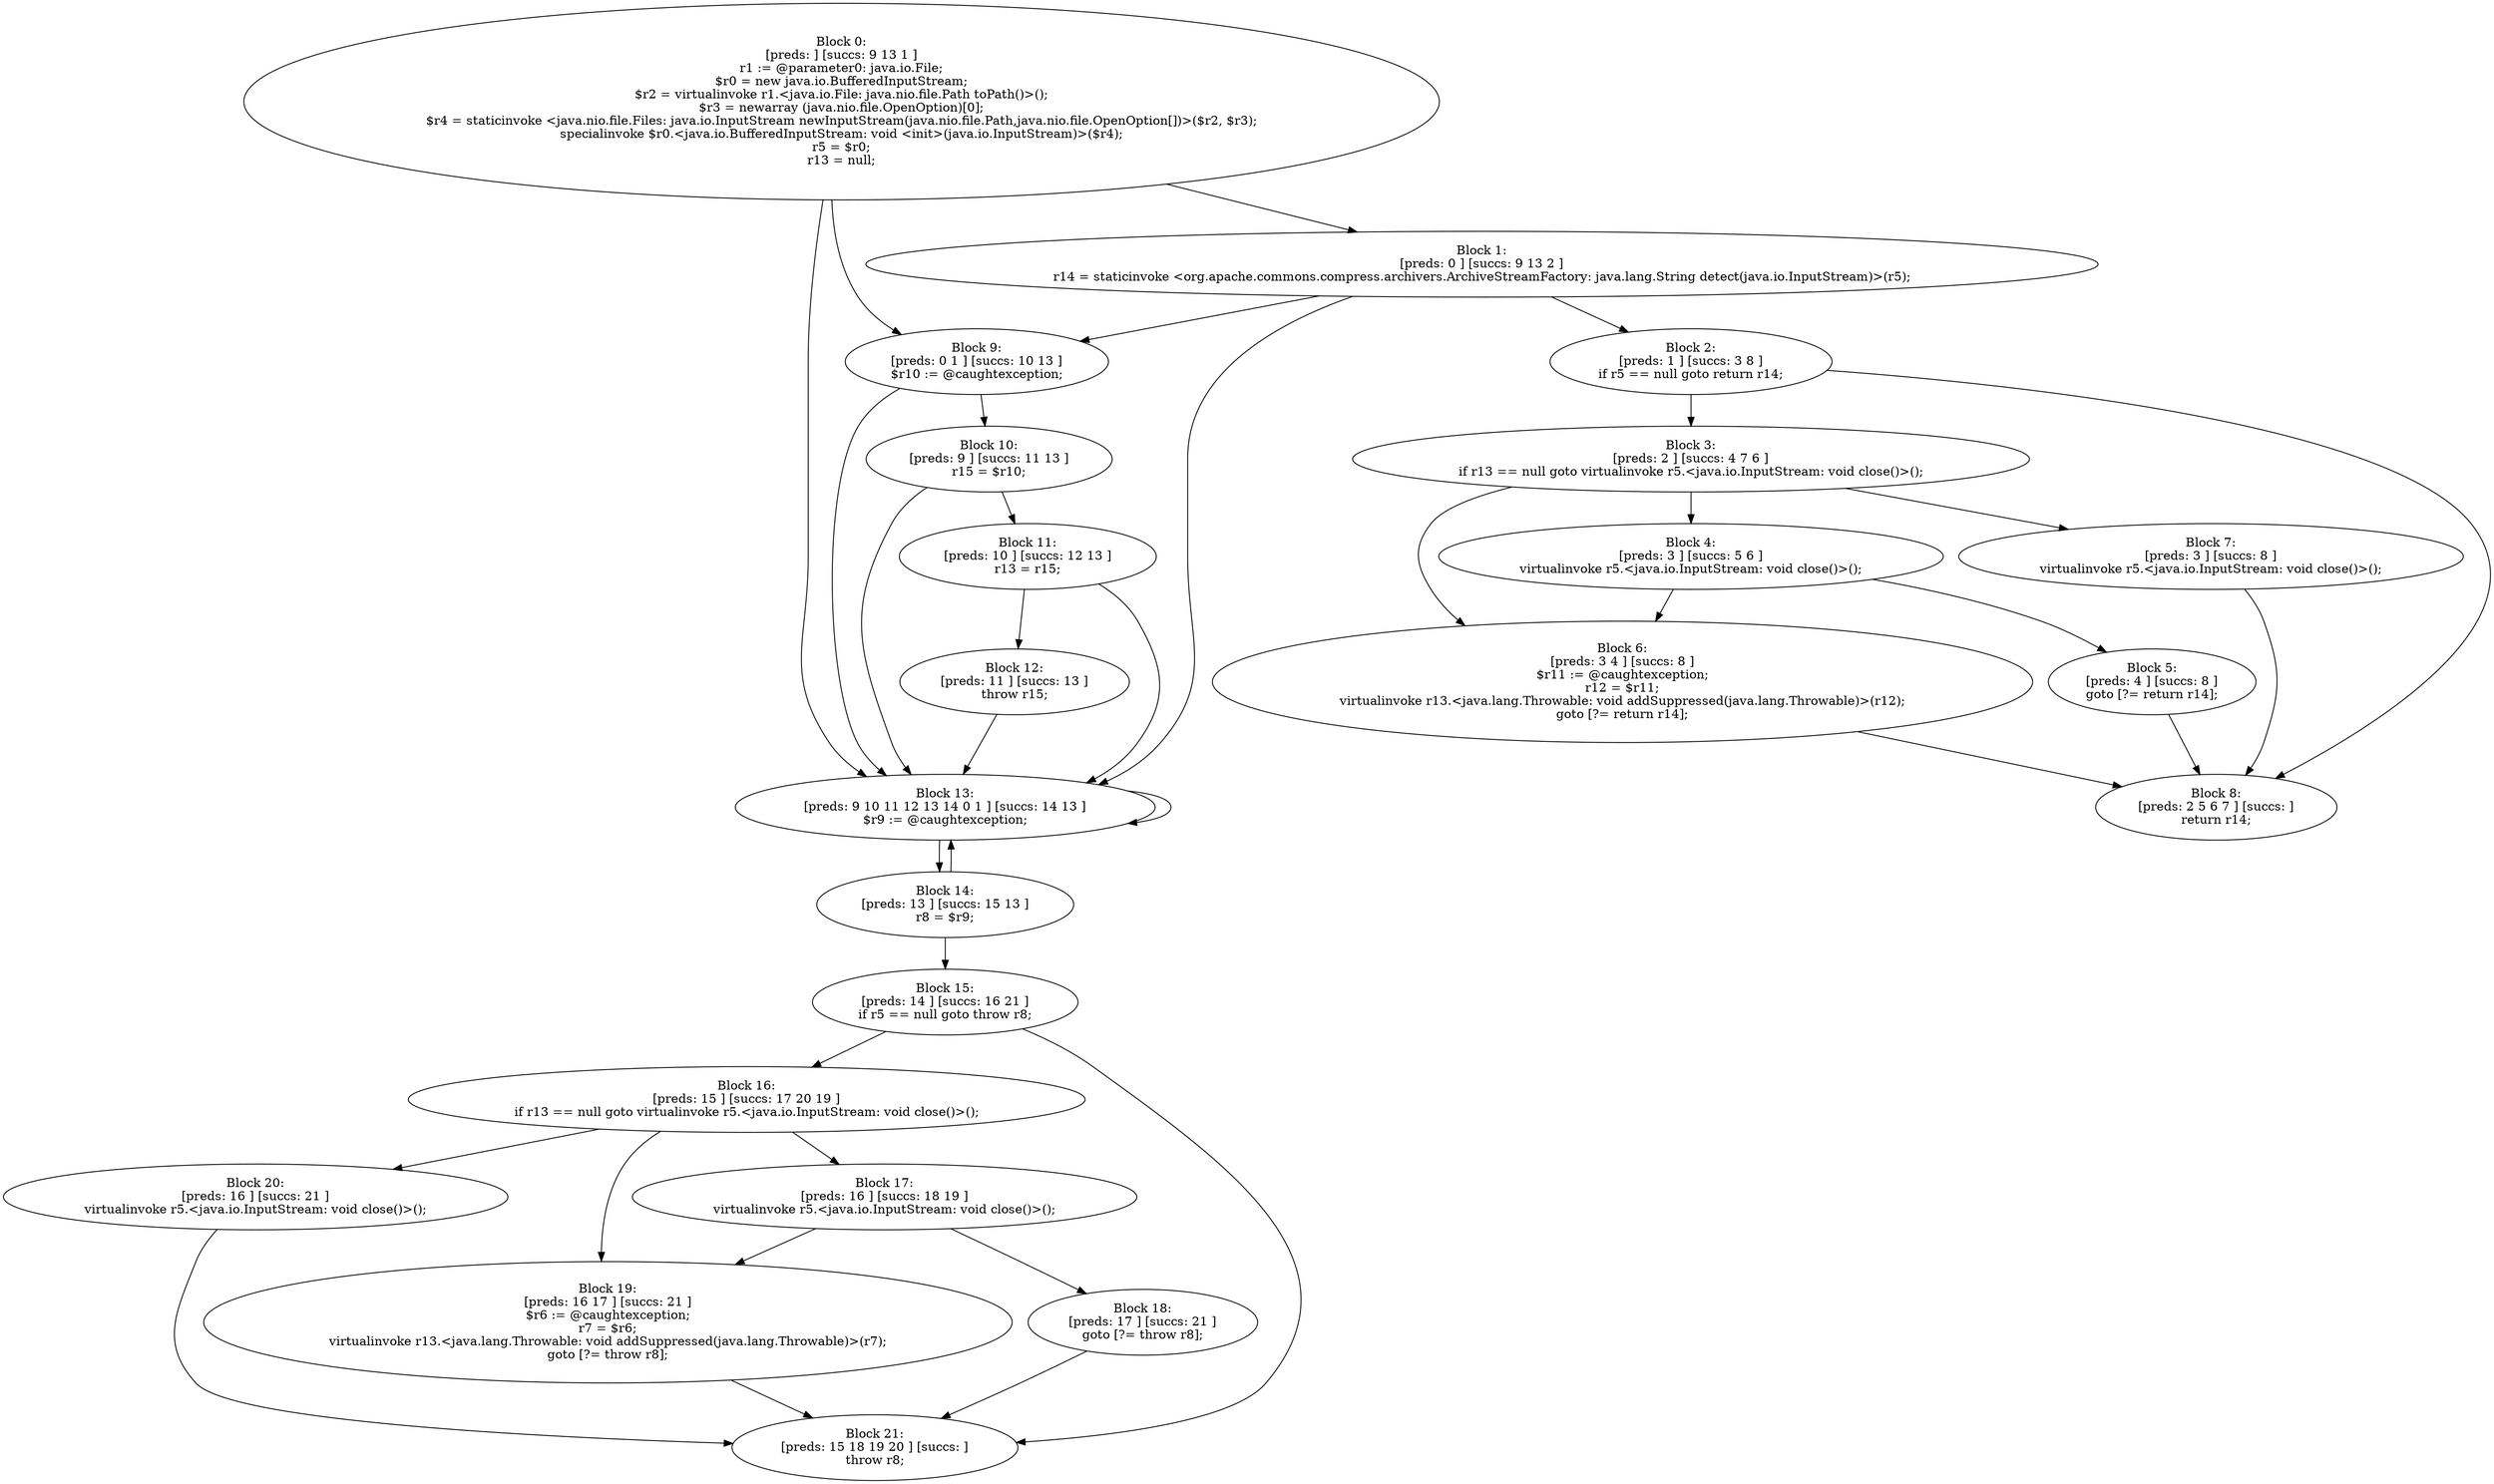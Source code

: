 digraph "unitGraph" {
    "Block 0:
[preds: ] [succs: 9 13 1 ]
r1 := @parameter0: java.io.File;
$r0 = new java.io.BufferedInputStream;
$r2 = virtualinvoke r1.<java.io.File: java.nio.file.Path toPath()>();
$r3 = newarray (java.nio.file.OpenOption)[0];
$r4 = staticinvoke <java.nio.file.Files: java.io.InputStream newInputStream(java.nio.file.Path,java.nio.file.OpenOption[])>($r2, $r3);
specialinvoke $r0.<java.io.BufferedInputStream: void <init>(java.io.InputStream)>($r4);
r5 = $r0;
r13 = null;
"
    "Block 1:
[preds: 0 ] [succs: 9 13 2 ]
r14 = staticinvoke <org.apache.commons.compress.archivers.ArchiveStreamFactory: java.lang.String detect(java.io.InputStream)>(r5);
"
    "Block 2:
[preds: 1 ] [succs: 3 8 ]
if r5 == null goto return r14;
"
    "Block 3:
[preds: 2 ] [succs: 4 7 6 ]
if r13 == null goto virtualinvoke r5.<java.io.InputStream: void close()>();
"
    "Block 4:
[preds: 3 ] [succs: 5 6 ]
virtualinvoke r5.<java.io.InputStream: void close()>();
"
    "Block 5:
[preds: 4 ] [succs: 8 ]
goto [?= return r14];
"
    "Block 6:
[preds: 3 4 ] [succs: 8 ]
$r11 := @caughtexception;
r12 = $r11;
virtualinvoke r13.<java.lang.Throwable: void addSuppressed(java.lang.Throwable)>(r12);
goto [?= return r14];
"
    "Block 7:
[preds: 3 ] [succs: 8 ]
virtualinvoke r5.<java.io.InputStream: void close()>();
"
    "Block 8:
[preds: 2 5 6 7 ] [succs: ]
return r14;
"
    "Block 9:
[preds: 0 1 ] [succs: 10 13 ]
$r10 := @caughtexception;
"
    "Block 10:
[preds: 9 ] [succs: 11 13 ]
r15 = $r10;
"
    "Block 11:
[preds: 10 ] [succs: 12 13 ]
r13 = r15;
"
    "Block 12:
[preds: 11 ] [succs: 13 ]
throw r15;
"
    "Block 13:
[preds: 9 10 11 12 13 14 0 1 ] [succs: 14 13 ]
$r9 := @caughtexception;
"
    "Block 14:
[preds: 13 ] [succs: 15 13 ]
r8 = $r9;
"
    "Block 15:
[preds: 14 ] [succs: 16 21 ]
if r5 == null goto throw r8;
"
    "Block 16:
[preds: 15 ] [succs: 17 20 19 ]
if r13 == null goto virtualinvoke r5.<java.io.InputStream: void close()>();
"
    "Block 17:
[preds: 16 ] [succs: 18 19 ]
virtualinvoke r5.<java.io.InputStream: void close()>();
"
    "Block 18:
[preds: 17 ] [succs: 21 ]
goto [?= throw r8];
"
    "Block 19:
[preds: 16 17 ] [succs: 21 ]
$r6 := @caughtexception;
r7 = $r6;
virtualinvoke r13.<java.lang.Throwable: void addSuppressed(java.lang.Throwable)>(r7);
goto [?= throw r8];
"
    "Block 20:
[preds: 16 ] [succs: 21 ]
virtualinvoke r5.<java.io.InputStream: void close()>();
"
    "Block 21:
[preds: 15 18 19 20 ] [succs: ]
throw r8;
"
    "Block 0:
[preds: ] [succs: 9 13 1 ]
r1 := @parameter0: java.io.File;
$r0 = new java.io.BufferedInputStream;
$r2 = virtualinvoke r1.<java.io.File: java.nio.file.Path toPath()>();
$r3 = newarray (java.nio.file.OpenOption)[0];
$r4 = staticinvoke <java.nio.file.Files: java.io.InputStream newInputStream(java.nio.file.Path,java.nio.file.OpenOption[])>($r2, $r3);
specialinvoke $r0.<java.io.BufferedInputStream: void <init>(java.io.InputStream)>($r4);
r5 = $r0;
r13 = null;
"->"Block 9:
[preds: 0 1 ] [succs: 10 13 ]
$r10 := @caughtexception;
";
    "Block 0:
[preds: ] [succs: 9 13 1 ]
r1 := @parameter0: java.io.File;
$r0 = new java.io.BufferedInputStream;
$r2 = virtualinvoke r1.<java.io.File: java.nio.file.Path toPath()>();
$r3 = newarray (java.nio.file.OpenOption)[0];
$r4 = staticinvoke <java.nio.file.Files: java.io.InputStream newInputStream(java.nio.file.Path,java.nio.file.OpenOption[])>($r2, $r3);
specialinvoke $r0.<java.io.BufferedInputStream: void <init>(java.io.InputStream)>($r4);
r5 = $r0;
r13 = null;
"->"Block 13:
[preds: 9 10 11 12 13 14 0 1 ] [succs: 14 13 ]
$r9 := @caughtexception;
";
    "Block 0:
[preds: ] [succs: 9 13 1 ]
r1 := @parameter0: java.io.File;
$r0 = new java.io.BufferedInputStream;
$r2 = virtualinvoke r1.<java.io.File: java.nio.file.Path toPath()>();
$r3 = newarray (java.nio.file.OpenOption)[0];
$r4 = staticinvoke <java.nio.file.Files: java.io.InputStream newInputStream(java.nio.file.Path,java.nio.file.OpenOption[])>($r2, $r3);
specialinvoke $r0.<java.io.BufferedInputStream: void <init>(java.io.InputStream)>($r4);
r5 = $r0;
r13 = null;
"->"Block 1:
[preds: 0 ] [succs: 9 13 2 ]
r14 = staticinvoke <org.apache.commons.compress.archivers.ArchiveStreamFactory: java.lang.String detect(java.io.InputStream)>(r5);
";
    "Block 1:
[preds: 0 ] [succs: 9 13 2 ]
r14 = staticinvoke <org.apache.commons.compress.archivers.ArchiveStreamFactory: java.lang.String detect(java.io.InputStream)>(r5);
"->"Block 9:
[preds: 0 1 ] [succs: 10 13 ]
$r10 := @caughtexception;
";
    "Block 1:
[preds: 0 ] [succs: 9 13 2 ]
r14 = staticinvoke <org.apache.commons.compress.archivers.ArchiveStreamFactory: java.lang.String detect(java.io.InputStream)>(r5);
"->"Block 13:
[preds: 9 10 11 12 13 14 0 1 ] [succs: 14 13 ]
$r9 := @caughtexception;
";
    "Block 1:
[preds: 0 ] [succs: 9 13 2 ]
r14 = staticinvoke <org.apache.commons.compress.archivers.ArchiveStreamFactory: java.lang.String detect(java.io.InputStream)>(r5);
"->"Block 2:
[preds: 1 ] [succs: 3 8 ]
if r5 == null goto return r14;
";
    "Block 2:
[preds: 1 ] [succs: 3 8 ]
if r5 == null goto return r14;
"->"Block 3:
[preds: 2 ] [succs: 4 7 6 ]
if r13 == null goto virtualinvoke r5.<java.io.InputStream: void close()>();
";
    "Block 2:
[preds: 1 ] [succs: 3 8 ]
if r5 == null goto return r14;
"->"Block 8:
[preds: 2 5 6 7 ] [succs: ]
return r14;
";
    "Block 3:
[preds: 2 ] [succs: 4 7 6 ]
if r13 == null goto virtualinvoke r5.<java.io.InputStream: void close()>();
"->"Block 4:
[preds: 3 ] [succs: 5 6 ]
virtualinvoke r5.<java.io.InputStream: void close()>();
";
    "Block 3:
[preds: 2 ] [succs: 4 7 6 ]
if r13 == null goto virtualinvoke r5.<java.io.InputStream: void close()>();
"->"Block 7:
[preds: 3 ] [succs: 8 ]
virtualinvoke r5.<java.io.InputStream: void close()>();
";
    "Block 3:
[preds: 2 ] [succs: 4 7 6 ]
if r13 == null goto virtualinvoke r5.<java.io.InputStream: void close()>();
"->"Block 6:
[preds: 3 4 ] [succs: 8 ]
$r11 := @caughtexception;
r12 = $r11;
virtualinvoke r13.<java.lang.Throwable: void addSuppressed(java.lang.Throwable)>(r12);
goto [?= return r14];
";
    "Block 4:
[preds: 3 ] [succs: 5 6 ]
virtualinvoke r5.<java.io.InputStream: void close()>();
"->"Block 5:
[preds: 4 ] [succs: 8 ]
goto [?= return r14];
";
    "Block 4:
[preds: 3 ] [succs: 5 6 ]
virtualinvoke r5.<java.io.InputStream: void close()>();
"->"Block 6:
[preds: 3 4 ] [succs: 8 ]
$r11 := @caughtexception;
r12 = $r11;
virtualinvoke r13.<java.lang.Throwable: void addSuppressed(java.lang.Throwable)>(r12);
goto [?= return r14];
";
    "Block 5:
[preds: 4 ] [succs: 8 ]
goto [?= return r14];
"->"Block 8:
[preds: 2 5 6 7 ] [succs: ]
return r14;
";
    "Block 6:
[preds: 3 4 ] [succs: 8 ]
$r11 := @caughtexception;
r12 = $r11;
virtualinvoke r13.<java.lang.Throwable: void addSuppressed(java.lang.Throwable)>(r12);
goto [?= return r14];
"->"Block 8:
[preds: 2 5 6 7 ] [succs: ]
return r14;
";
    "Block 7:
[preds: 3 ] [succs: 8 ]
virtualinvoke r5.<java.io.InputStream: void close()>();
"->"Block 8:
[preds: 2 5 6 7 ] [succs: ]
return r14;
";
    "Block 9:
[preds: 0 1 ] [succs: 10 13 ]
$r10 := @caughtexception;
"->"Block 10:
[preds: 9 ] [succs: 11 13 ]
r15 = $r10;
";
    "Block 9:
[preds: 0 1 ] [succs: 10 13 ]
$r10 := @caughtexception;
"->"Block 13:
[preds: 9 10 11 12 13 14 0 1 ] [succs: 14 13 ]
$r9 := @caughtexception;
";
    "Block 10:
[preds: 9 ] [succs: 11 13 ]
r15 = $r10;
"->"Block 11:
[preds: 10 ] [succs: 12 13 ]
r13 = r15;
";
    "Block 10:
[preds: 9 ] [succs: 11 13 ]
r15 = $r10;
"->"Block 13:
[preds: 9 10 11 12 13 14 0 1 ] [succs: 14 13 ]
$r9 := @caughtexception;
";
    "Block 11:
[preds: 10 ] [succs: 12 13 ]
r13 = r15;
"->"Block 12:
[preds: 11 ] [succs: 13 ]
throw r15;
";
    "Block 11:
[preds: 10 ] [succs: 12 13 ]
r13 = r15;
"->"Block 13:
[preds: 9 10 11 12 13 14 0 1 ] [succs: 14 13 ]
$r9 := @caughtexception;
";
    "Block 12:
[preds: 11 ] [succs: 13 ]
throw r15;
"->"Block 13:
[preds: 9 10 11 12 13 14 0 1 ] [succs: 14 13 ]
$r9 := @caughtexception;
";
    "Block 13:
[preds: 9 10 11 12 13 14 0 1 ] [succs: 14 13 ]
$r9 := @caughtexception;
"->"Block 14:
[preds: 13 ] [succs: 15 13 ]
r8 = $r9;
";
    "Block 13:
[preds: 9 10 11 12 13 14 0 1 ] [succs: 14 13 ]
$r9 := @caughtexception;
"->"Block 13:
[preds: 9 10 11 12 13 14 0 1 ] [succs: 14 13 ]
$r9 := @caughtexception;
";
    "Block 14:
[preds: 13 ] [succs: 15 13 ]
r8 = $r9;
"->"Block 15:
[preds: 14 ] [succs: 16 21 ]
if r5 == null goto throw r8;
";
    "Block 14:
[preds: 13 ] [succs: 15 13 ]
r8 = $r9;
"->"Block 13:
[preds: 9 10 11 12 13 14 0 1 ] [succs: 14 13 ]
$r9 := @caughtexception;
";
    "Block 15:
[preds: 14 ] [succs: 16 21 ]
if r5 == null goto throw r8;
"->"Block 16:
[preds: 15 ] [succs: 17 20 19 ]
if r13 == null goto virtualinvoke r5.<java.io.InputStream: void close()>();
";
    "Block 15:
[preds: 14 ] [succs: 16 21 ]
if r5 == null goto throw r8;
"->"Block 21:
[preds: 15 18 19 20 ] [succs: ]
throw r8;
";
    "Block 16:
[preds: 15 ] [succs: 17 20 19 ]
if r13 == null goto virtualinvoke r5.<java.io.InputStream: void close()>();
"->"Block 17:
[preds: 16 ] [succs: 18 19 ]
virtualinvoke r5.<java.io.InputStream: void close()>();
";
    "Block 16:
[preds: 15 ] [succs: 17 20 19 ]
if r13 == null goto virtualinvoke r5.<java.io.InputStream: void close()>();
"->"Block 20:
[preds: 16 ] [succs: 21 ]
virtualinvoke r5.<java.io.InputStream: void close()>();
";
    "Block 16:
[preds: 15 ] [succs: 17 20 19 ]
if r13 == null goto virtualinvoke r5.<java.io.InputStream: void close()>();
"->"Block 19:
[preds: 16 17 ] [succs: 21 ]
$r6 := @caughtexception;
r7 = $r6;
virtualinvoke r13.<java.lang.Throwable: void addSuppressed(java.lang.Throwable)>(r7);
goto [?= throw r8];
";
    "Block 17:
[preds: 16 ] [succs: 18 19 ]
virtualinvoke r5.<java.io.InputStream: void close()>();
"->"Block 18:
[preds: 17 ] [succs: 21 ]
goto [?= throw r8];
";
    "Block 17:
[preds: 16 ] [succs: 18 19 ]
virtualinvoke r5.<java.io.InputStream: void close()>();
"->"Block 19:
[preds: 16 17 ] [succs: 21 ]
$r6 := @caughtexception;
r7 = $r6;
virtualinvoke r13.<java.lang.Throwable: void addSuppressed(java.lang.Throwable)>(r7);
goto [?= throw r8];
";
    "Block 18:
[preds: 17 ] [succs: 21 ]
goto [?= throw r8];
"->"Block 21:
[preds: 15 18 19 20 ] [succs: ]
throw r8;
";
    "Block 19:
[preds: 16 17 ] [succs: 21 ]
$r6 := @caughtexception;
r7 = $r6;
virtualinvoke r13.<java.lang.Throwable: void addSuppressed(java.lang.Throwable)>(r7);
goto [?= throw r8];
"->"Block 21:
[preds: 15 18 19 20 ] [succs: ]
throw r8;
";
    "Block 20:
[preds: 16 ] [succs: 21 ]
virtualinvoke r5.<java.io.InputStream: void close()>();
"->"Block 21:
[preds: 15 18 19 20 ] [succs: ]
throw r8;
";
}
